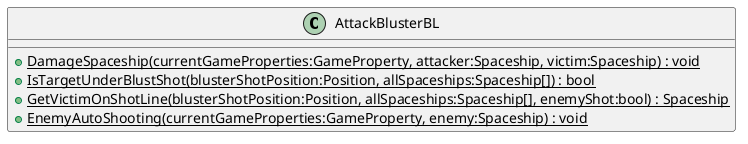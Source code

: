 @startuml
class AttackBlusterBL {
    + {static} DamageSpaceship(currentGameProperties:GameProperty, attacker:Spaceship, victim:Spaceship) : void
    + {static} IsTargetUnderBlustShot(blusterShotPosition:Position, allSpaceships:Spaceship[]) : bool
    + {static} GetVictimOnShotLine(blusterShotPosition:Position, allSpaceships:Spaceship[], enemyShot:bool) : Spaceship
    + {static} EnemyAutoShooting(currentGameProperties:GameProperty, enemy:Spaceship) : void
}
@enduml
